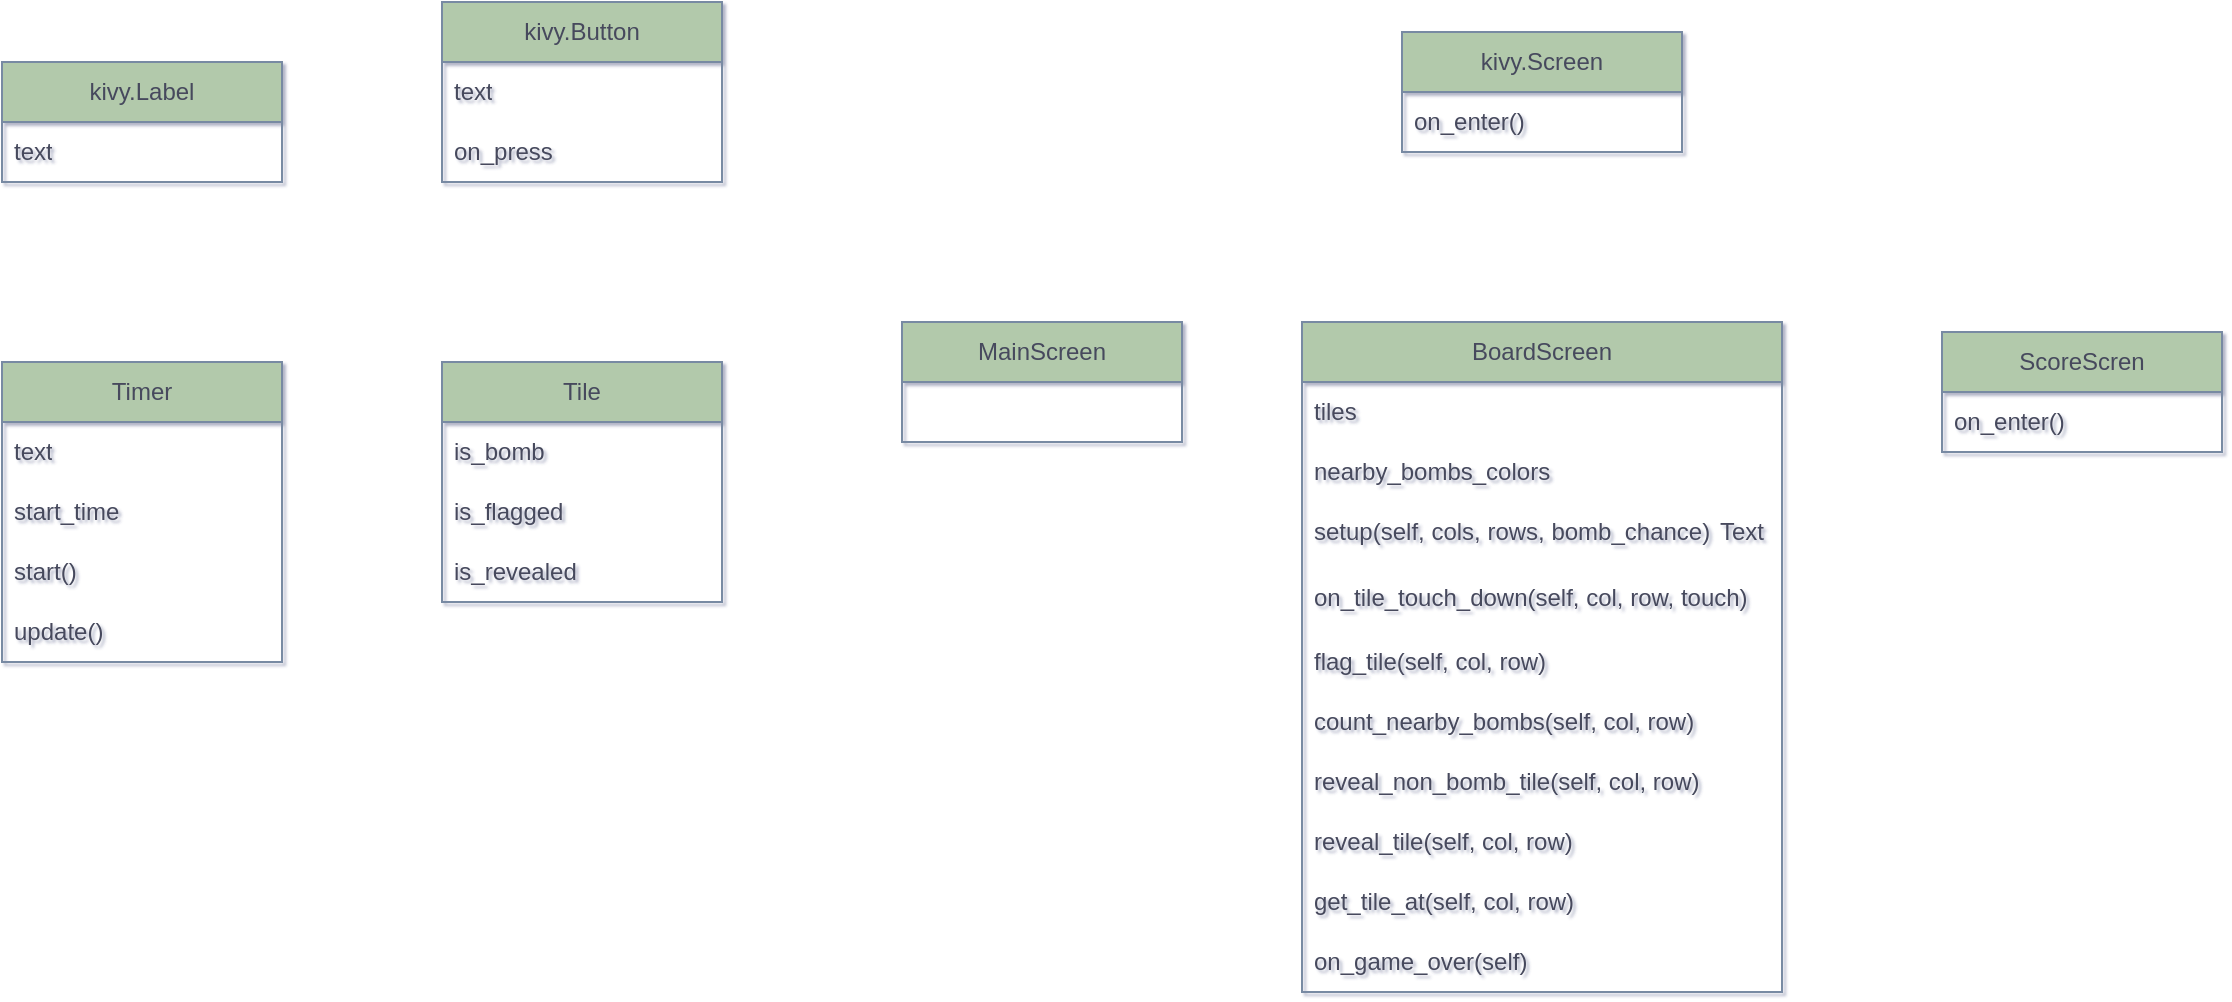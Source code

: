 <mxfile version="20.6.0" type="github">
  <diagram id="C5RBs43oDa-KdzZeNtuy" name="Page-1">
    <mxGraphModel dx="1404" dy="799" grid="1" gridSize="10" guides="1" tooltips="1" connect="1" arrows="1" fold="1" page="1" pageScale="1" pageWidth="3300" pageHeight="2339" math="0" shadow="1">
      <root>
        <mxCell id="WIyWlLk6GJQsqaUBKTNV-0" />
        <mxCell id="WIyWlLk6GJQsqaUBKTNV-1" parent="WIyWlLk6GJQsqaUBKTNV-0" />
        <mxCell id="eKo_IfHTDwnpA7URWWFP-1" value="kivy.Label" style="swimlane;fontStyle=0;childLayout=stackLayout;horizontal=1;startSize=30;horizontalStack=0;resizeParent=1;resizeParentMax=0;resizeLast=0;collapsible=1;marginBottom=0;whiteSpace=wrap;html=1;fillColor=#B2C9AB;strokeColor=#788AA3;fontColor=#46495D;rounded=0;" vertex="1" parent="WIyWlLk6GJQsqaUBKTNV-1">
          <mxGeometry x="80" y="90" width="140" height="60" as="geometry" />
        </mxCell>
        <mxCell id="eKo_IfHTDwnpA7URWWFP-2" value="text" style="text;strokeColor=none;fillColor=none;align=left;verticalAlign=middle;spacingLeft=4;spacingRight=4;overflow=hidden;points=[[0,0.5],[1,0.5]];portConstraint=eastwest;rotatable=0;whiteSpace=wrap;html=1;fontColor=#46495D;rounded=0;" vertex="1" parent="eKo_IfHTDwnpA7URWWFP-1">
          <mxGeometry y="30" width="140" height="30" as="geometry" />
        </mxCell>
        <mxCell id="eKo_IfHTDwnpA7URWWFP-5" value="Timer" style="swimlane;fontStyle=0;childLayout=stackLayout;horizontal=1;startSize=30;horizontalStack=0;resizeParent=1;resizeParentMax=0;resizeLast=0;collapsible=1;marginBottom=0;whiteSpace=wrap;html=1;fillColor=#B2C9AB;strokeColor=#788AA3;fontColor=#46495D;rounded=0;" vertex="1" parent="WIyWlLk6GJQsqaUBKTNV-1">
          <mxGeometry x="80" y="240" width="140" height="150" as="geometry" />
        </mxCell>
        <mxCell id="eKo_IfHTDwnpA7URWWFP-6" value="text" style="text;strokeColor=none;fillColor=none;align=left;verticalAlign=middle;spacingLeft=4;spacingRight=4;overflow=hidden;points=[[0,0.5],[1,0.5]];portConstraint=eastwest;rotatable=0;whiteSpace=wrap;html=1;fontColor=#46495D;rounded=0;" vertex="1" parent="eKo_IfHTDwnpA7URWWFP-5">
          <mxGeometry y="30" width="140" height="30" as="geometry" />
        </mxCell>
        <mxCell id="eKo_IfHTDwnpA7URWWFP-9" value="start_time" style="text;strokeColor=none;fillColor=none;align=left;verticalAlign=middle;spacingLeft=4;spacingRight=4;overflow=hidden;points=[[0,0.5],[1,0.5]];portConstraint=eastwest;rotatable=0;whiteSpace=wrap;html=1;fontColor=#46495D;rounded=0;" vertex="1" parent="eKo_IfHTDwnpA7URWWFP-5">
          <mxGeometry y="60" width="140" height="30" as="geometry" />
        </mxCell>
        <mxCell id="eKo_IfHTDwnpA7URWWFP-7" value="start()" style="text;strokeColor=none;fillColor=none;align=left;verticalAlign=middle;spacingLeft=4;spacingRight=4;overflow=hidden;points=[[0,0.5],[1,0.5]];portConstraint=eastwest;rotatable=0;whiteSpace=wrap;html=1;fontColor=#46495D;rounded=0;" vertex="1" parent="eKo_IfHTDwnpA7URWWFP-5">
          <mxGeometry y="90" width="140" height="30" as="geometry" />
        </mxCell>
        <mxCell id="eKo_IfHTDwnpA7URWWFP-8" value="update()" style="text;strokeColor=none;fillColor=none;align=left;verticalAlign=middle;spacingLeft=4;spacingRight=4;overflow=hidden;points=[[0,0.5],[1,0.5]];portConstraint=eastwest;rotatable=0;whiteSpace=wrap;html=1;fontColor=#46495D;rounded=0;" vertex="1" parent="eKo_IfHTDwnpA7URWWFP-5">
          <mxGeometry y="120" width="140" height="30" as="geometry" />
        </mxCell>
        <mxCell id="eKo_IfHTDwnpA7URWWFP-10" value="kivy.Button" style="swimlane;fontStyle=0;childLayout=stackLayout;horizontal=1;startSize=30;horizontalStack=0;resizeParent=1;resizeParentMax=0;resizeLast=0;collapsible=1;marginBottom=0;whiteSpace=wrap;html=1;fillColor=#B2C9AB;strokeColor=#788AA3;fontColor=#46495D;rounded=0;" vertex="1" parent="WIyWlLk6GJQsqaUBKTNV-1">
          <mxGeometry x="300" y="60" width="140" height="90" as="geometry" />
        </mxCell>
        <mxCell id="eKo_IfHTDwnpA7URWWFP-15" value="text" style="text;strokeColor=none;fillColor=none;align=left;verticalAlign=middle;spacingLeft=4;spacingRight=4;overflow=hidden;points=[[0,0.5],[1,0.5]];portConstraint=eastwest;rotatable=0;whiteSpace=wrap;html=1;fontColor=#46495D;rounded=0;" vertex="1" parent="eKo_IfHTDwnpA7URWWFP-10">
          <mxGeometry y="30" width="140" height="30" as="geometry" />
        </mxCell>
        <mxCell id="eKo_IfHTDwnpA7URWWFP-11" value="on_press" style="text;strokeColor=none;fillColor=none;align=left;verticalAlign=middle;spacingLeft=4;spacingRight=4;overflow=hidden;points=[[0,0.5],[1,0.5]];portConstraint=eastwest;rotatable=0;whiteSpace=wrap;html=1;fontColor=#46495D;rounded=0;" vertex="1" parent="eKo_IfHTDwnpA7URWWFP-10">
          <mxGeometry y="60" width="140" height="30" as="geometry" />
        </mxCell>
        <mxCell id="eKo_IfHTDwnpA7URWWFP-16" value="Tile" style="swimlane;fontStyle=0;childLayout=stackLayout;horizontal=1;startSize=30;horizontalStack=0;resizeParent=1;resizeParentMax=0;resizeLast=0;collapsible=1;marginBottom=0;whiteSpace=wrap;html=1;fillColor=#B2C9AB;strokeColor=#788AA3;fontColor=#46495D;rounded=0;" vertex="1" parent="WIyWlLk6GJQsqaUBKTNV-1">
          <mxGeometry x="300" y="240" width="140" height="120" as="geometry" />
        </mxCell>
        <mxCell id="eKo_IfHTDwnpA7URWWFP-17" value="is_bomb" style="text;strokeColor=none;fillColor=none;align=left;verticalAlign=middle;spacingLeft=4;spacingRight=4;overflow=hidden;points=[[0,0.5],[1,0.5]];portConstraint=eastwest;rotatable=0;whiteSpace=wrap;html=1;fontColor=#46495D;rounded=0;" vertex="1" parent="eKo_IfHTDwnpA7URWWFP-16">
          <mxGeometry y="30" width="140" height="30" as="geometry" />
        </mxCell>
        <mxCell id="eKo_IfHTDwnpA7URWWFP-18" value="is_flagged" style="text;strokeColor=none;fillColor=none;align=left;verticalAlign=middle;spacingLeft=4;spacingRight=4;overflow=hidden;points=[[0,0.5],[1,0.5]];portConstraint=eastwest;rotatable=0;whiteSpace=wrap;html=1;fontColor=#46495D;rounded=0;" vertex="1" parent="eKo_IfHTDwnpA7URWWFP-16">
          <mxGeometry y="60" width="140" height="30" as="geometry" />
        </mxCell>
        <mxCell id="eKo_IfHTDwnpA7URWWFP-19" value="is_revealed" style="text;strokeColor=none;fillColor=none;align=left;verticalAlign=middle;spacingLeft=4;spacingRight=4;overflow=hidden;points=[[0,0.5],[1,0.5]];portConstraint=eastwest;rotatable=0;whiteSpace=wrap;html=1;fontColor=#46495D;rounded=0;" vertex="1" parent="eKo_IfHTDwnpA7URWWFP-16">
          <mxGeometry y="90" width="140" height="30" as="geometry" />
        </mxCell>
        <mxCell id="eKo_IfHTDwnpA7URWWFP-20" value="kivy.Screen" style="swimlane;fontStyle=0;childLayout=stackLayout;horizontal=1;startSize=30;horizontalStack=0;resizeParent=1;resizeParentMax=0;resizeLast=0;collapsible=1;marginBottom=0;whiteSpace=wrap;html=1;fillColor=#B2C9AB;strokeColor=#788AA3;fontColor=#46495D;rounded=0;" vertex="1" parent="WIyWlLk6GJQsqaUBKTNV-1">
          <mxGeometry x="780" y="75" width="140" height="60" as="geometry" />
        </mxCell>
        <mxCell id="eKo_IfHTDwnpA7URWWFP-41" value="on_enter()" style="text;strokeColor=none;fillColor=none;align=left;verticalAlign=middle;spacingLeft=4;spacingRight=4;overflow=hidden;points=[[0,0.5],[1,0.5]];portConstraint=eastwest;rotatable=0;whiteSpace=wrap;html=1;fontColor=#46495D;" vertex="1" parent="eKo_IfHTDwnpA7URWWFP-20">
          <mxGeometry y="30" width="140" height="30" as="geometry" />
        </mxCell>
        <mxCell id="eKo_IfHTDwnpA7URWWFP-24" value="MainScreen" style="swimlane;fontStyle=0;childLayout=stackLayout;horizontal=1;startSize=30;horizontalStack=0;resizeParent=1;resizeParentMax=0;resizeLast=0;collapsible=1;marginBottom=0;whiteSpace=wrap;html=1;fillColor=#B2C9AB;strokeColor=#788AA3;fontColor=#46495D;" vertex="1" parent="WIyWlLk6GJQsqaUBKTNV-1">
          <mxGeometry x="530" y="220" width="140" height="60" as="geometry" />
        </mxCell>
        <mxCell id="eKo_IfHTDwnpA7URWWFP-28" value="BoardScreen" style="swimlane;fontStyle=0;childLayout=stackLayout;horizontal=1;startSize=30;horizontalStack=0;resizeParent=1;resizeParentMax=0;resizeLast=0;collapsible=1;marginBottom=0;whiteSpace=wrap;html=1;strokeColor=#788AA3;fontColor=#46495D;fillColor=#B2C9AB;" vertex="1" parent="WIyWlLk6GJQsqaUBKTNV-1">
          <mxGeometry x="730" y="220" width="240" height="335" as="geometry" />
        </mxCell>
        <mxCell id="eKo_IfHTDwnpA7URWWFP-29" value="tiles" style="text;strokeColor=none;fillColor=none;align=left;verticalAlign=middle;spacingLeft=4;spacingRight=4;overflow=hidden;points=[[0,0.5],[1,0.5]];portConstraint=eastwest;rotatable=0;whiteSpace=wrap;html=1;fontColor=#46495D;" vertex="1" parent="eKo_IfHTDwnpA7URWWFP-28">
          <mxGeometry y="30" width="240" height="30" as="geometry" />
        </mxCell>
        <mxCell id="eKo_IfHTDwnpA7URWWFP-30" value="nearby_bombs_colors" style="text;strokeColor=none;fillColor=none;align=left;verticalAlign=middle;spacingLeft=4;spacingRight=4;overflow=hidden;points=[[0,0.5],[1,0.5]];portConstraint=eastwest;rotatable=0;whiteSpace=wrap;html=1;fontColor=#46495D;" vertex="1" parent="eKo_IfHTDwnpA7URWWFP-28">
          <mxGeometry y="60" width="240" height="30" as="geometry" />
        </mxCell>
        <mxCell id="eKo_IfHTDwnpA7URWWFP-31" value="setup(self, cols, rows, bomb_chance)" style="text;strokeColor=none;fillColor=none;align=left;verticalAlign=middle;spacingLeft=4;spacingRight=4;overflow=hidden;points=[[0,0.5],[1,0.5]];portConstraint=eastwest;rotatable=0;whiteSpace=wrap;html=1;fontColor=#46495D;" vertex="1" parent="eKo_IfHTDwnpA7URWWFP-28">
          <mxGeometry y="90" width="240" height="30" as="geometry" />
        </mxCell>
        <mxCell id="eKo_IfHTDwnpA7URWWFP-32" value="on_tile_touch_down(self, col, row, touch)" style="text;strokeColor=none;fillColor=none;align=left;verticalAlign=middle;spacingLeft=4;spacingRight=4;overflow=hidden;points=[[0,0.5],[1,0.5]];portConstraint=eastwest;rotatable=0;whiteSpace=wrap;html=1;fontColor=#46495D;" vertex="1" parent="eKo_IfHTDwnpA7URWWFP-28">
          <mxGeometry y="120" width="240" height="35" as="geometry" />
        </mxCell>
        <mxCell id="eKo_IfHTDwnpA7URWWFP-33" value="flag_tile(self, col, row)" style="text;strokeColor=none;fillColor=none;align=left;verticalAlign=middle;spacingLeft=4;spacingRight=4;overflow=hidden;points=[[0,0.5],[1,0.5]];portConstraint=eastwest;rotatable=0;whiteSpace=wrap;html=1;fontColor=#46495D;" vertex="1" parent="eKo_IfHTDwnpA7URWWFP-28">
          <mxGeometry y="155" width="240" height="30" as="geometry" />
        </mxCell>
        <mxCell id="eKo_IfHTDwnpA7URWWFP-34" value="count_nearby_bombs(self, col, row)" style="text;strokeColor=none;fillColor=none;align=left;verticalAlign=middle;spacingLeft=4;spacingRight=4;overflow=hidden;points=[[0,0.5],[1,0.5]];portConstraint=eastwest;rotatable=0;whiteSpace=wrap;html=1;fontColor=#46495D;" vertex="1" parent="eKo_IfHTDwnpA7URWWFP-28">
          <mxGeometry y="185" width="240" height="30" as="geometry" />
        </mxCell>
        <mxCell id="eKo_IfHTDwnpA7URWWFP-35" value="reveal_non_bomb_tile(self, col, row)" style="text;strokeColor=none;fillColor=none;align=left;verticalAlign=middle;spacingLeft=4;spacingRight=4;overflow=hidden;points=[[0,0.5],[1,0.5]];portConstraint=eastwest;rotatable=0;whiteSpace=wrap;html=1;fontColor=#46495D;" vertex="1" parent="eKo_IfHTDwnpA7URWWFP-28">
          <mxGeometry y="215" width="240" height="30" as="geometry" />
        </mxCell>
        <mxCell id="eKo_IfHTDwnpA7URWWFP-36" value="reveal_tile(self, col, row)" style="text;strokeColor=none;fillColor=none;align=left;verticalAlign=middle;spacingLeft=4;spacingRight=4;overflow=hidden;points=[[0,0.5],[1,0.5]];portConstraint=eastwest;rotatable=0;whiteSpace=wrap;html=1;fontColor=#46495D;" vertex="1" parent="eKo_IfHTDwnpA7URWWFP-28">
          <mxGeometry y="245" width="240" height="30" as="geometry" />
        </mxCell>
        <mxCell id="eKo_IfHTDwnpA7URWWFP-37" value="get_tile_at(self, col, row)" style="text;strokeColor=none;fillColor=none;align=left;verticalAlign=middle;spacingLeft=4;spacingRight=4;overflow=hidden;points=[[0,0.5],[1,0.5]];portConstraint=eastwest;rotatable=0;whiteSpace=wrap;html=1;fontColor=#46495D;" vertex="1" parent="eKo_IfHTDwnpA7URWWFP-28">
          <mxGeometry y="275" width="240" height="30" as="geometry" />
        </mxCell>
        <mxCell id="eKo_IfHTDwnpA7URWWFP-38" value="on_game_over(self)" style="text;strokeColor=none;fillColor=none;align=left;verticalAlign=middle;spacingLeft=4;spacingRight=4;overflow=hidden;points=[[0,0.5],[1,0.5]];portConstraint=eastwest;rotatable=0;whiteSpace=wrap;html=1;fontColor=#46495D;" vertex="1" parent="eKo_IfHTDwnpA7URWWFP-28">
          <mxGeometry y="305" width="240" height="30" as="geometry" />
        </mxCell>
        <mxCell id="eKo_IfHTDwnpA7URWWFP-40" value="Text" style="text;html=1;strokeColor=none;fillColor=none;align=center;verticalAlign=middle;whiteSpace=wrap;rounded=0;fontColor=#46495D;" vertex="1" parent="WIyWlLk6GJQsqaUBKTNV-1">
          <mxGeometry x="920" y="310" width="60" height="30" as="geometry" />
        </mxCell>
        <mxCell id="eKo_IfHTDwnpA7URWWFP-42" value="ScoreScren" style="swimlane;fontStyle=0;childLayout=stackLayout;horizontal=1;startSize=30;horizontalStack=0;resizeParent=1;resizeParentMax=0;resizeLast=0;collapsible=1;marginBottom=0;whiteSpace=wrap;html=1;strokeColor=#788AA3;fontColor=#46495D;fillColor=#B2C9AB;" vertex="1" parent="WIyWlLk6GJQsqaUBKTNV-1">
          <mxGeometry x="1050" y="225" width="140" height="60" as="geometry" />
        </mxCell>
        <mxCell id="eKo_IfHTDwnpA7URWWFP-43" value="on_enter()" style="text;strokeColor=none;fillColor=none;align=left;verticalAlign=middle;spacingLeft=4;spacingRight=4;overflow=hidden;points=[[0,0.5],[1,0.5]];portConstraint=eastwest;rotatable=0;whiteSpace=wrap;html=1;fontColor=#46495D;" vertex="1" parent="eKo_IfHTDwnpA7URWWFP-42">
          <mxGeometry y="30" width="140" height="30" as="geometry" />
        </mxCell>
      </root>
    </mxGraphModel>
  </diagram>
</mxfile>
